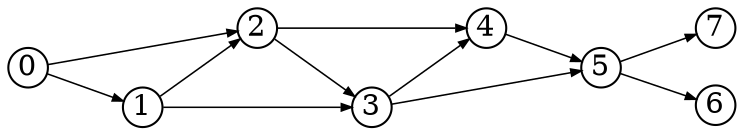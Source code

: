 digraph{
  rankdir=LR
  node [shape=circle,fixedsize=true,width=.26]
  edge [penwidth=0.75,arrowsize=0.5]
  7 -> {}
  6 -> {}
  5 -> {6 7}
  4 -> {5}
  3 -> {4 5}
  2 -> {3 4}
  1 -> {2 3}
  0 -> {1 2}
}
